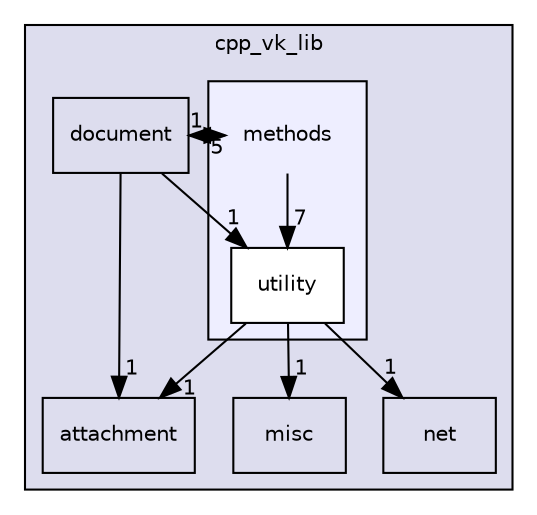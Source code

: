 digraph "methods" {
  compound=true
  node [ fontsize="10", fontname="Helvetica"];
  edge [ labelfontsize="10", labelfontname="Helvetica"];
  subgraph clusterdir_ff8df762ee7a92ae5aae7a0c53291ef2 {
    graph [ bgcolor="#ddddee", pencolor="black", label="cpp_vk_lib" fontname="Helvetica", fontsize="10", URL="dir_ff8df762ee7a92ae5aae7a0c53291ef2.html"]
  dir_c6fbb1671fb3038ec70d8eb32616290e [shape=box label="document" URL="dir_c6fbb1671fb3038ec70d8eb32616290e.html"];
  dir_a96a181b2223d4a5b0fefbb0d587a17c [shape=box label="misc" URL="dir_a96a181b2223d4a5b0fefbb0d587a17c.html"];
  dir_2ca09ff9522c67ce12a20aebfacbd704 [shape=box label="net" URL="dir_2ca09ff9522c67ce12a20aebfacbd704.html"];
  dir_38ea18007e72c631318107a94e52d45f [shape=box label="attachment" URL="dir_38ea18007e72c631318107a94e52d45f.html"];
  subgraph clusterdir_8b3c131c7deef97e7a107e2ab510e8a1 {
    graph [ bgcolor="#eeeeff", pencolor="black", label="" URL="dir_8b3c131c7deef97e7a107e2ab510e8a1.html"];
    dir_8b3c131c7deef97e7a107e2ab510e8a1 [shape=plaintext label="methods"];
  dir_0fc2aa0e1c7d15c0741635c7aca2eeb5 [shape=box label="utility" fillcolor="white" style="filled" URL="dir_0fc2aa0e1c7d15c0741635c7aca2eeb5.html"];
  }
  }
  dir_8b3c131c7deef97e7a107e2ab510e8a1->dir_0fc2aa0e1c7d15c0741635c7aca2eeb5 [headlabel="7", labeldistance=1.5 headhref="dir_000012_000018.html"];
  dir_8b3c131c7deef97e7a107e2ab510e8a1->dir_c6fbb1671fb3038ec70d8eb32616290e [headlabel="5", labeldistance=1.5 headhref="dir_000012_000017.html"];
  dir_0fc2aa0e1c7d15c0741635c7aca2eeb5->dir_2ca09ff9522c67ce12a20aebfacbd704 [headlabel="1", labeldistance=1.5 headhref="dir_000018_000029.html"];
  dir_0fc2aa0e1c7d15c0741635c7aca2eeb5->dir_38ea18007e72c631318107a94e52d45f [headlabel="1", labeldistance=1.5 headhref="dir_000018_000006.html"];
  dir_0fc2aa0e1c7d15c0741635c7aca2eeb5->dir_a96a181b2223d4a5b0fefbb0d587a17c [headlabel="1", labeldistance=1.5 headhref="dir_000018_000021.html"];
  dir_c6fbb1671fb3038ec70d8eb32616290e->dir_0fc2aa0e1c7d15c0741635c7aca2eeb5 [headlabel="1", labeldistance=1.5 headhref="dir_000017_000018.html"];
  dir_c6fbb1671fb3038ec70d8eb32616290e->dir_38ea18007e72c631318107a94e52d45f [headlabel="1", labeldistance=1.5 headhref="dir_000017_000006.html"];
  dir_c6fbb1671fb3038ec70d8eb32616290e->dir_8b3c131c7deef97e7a107e2ab510e8a1 [headlabel="1", labeldistance=1.5 headhref="dir_000017_000012.html"];
}
